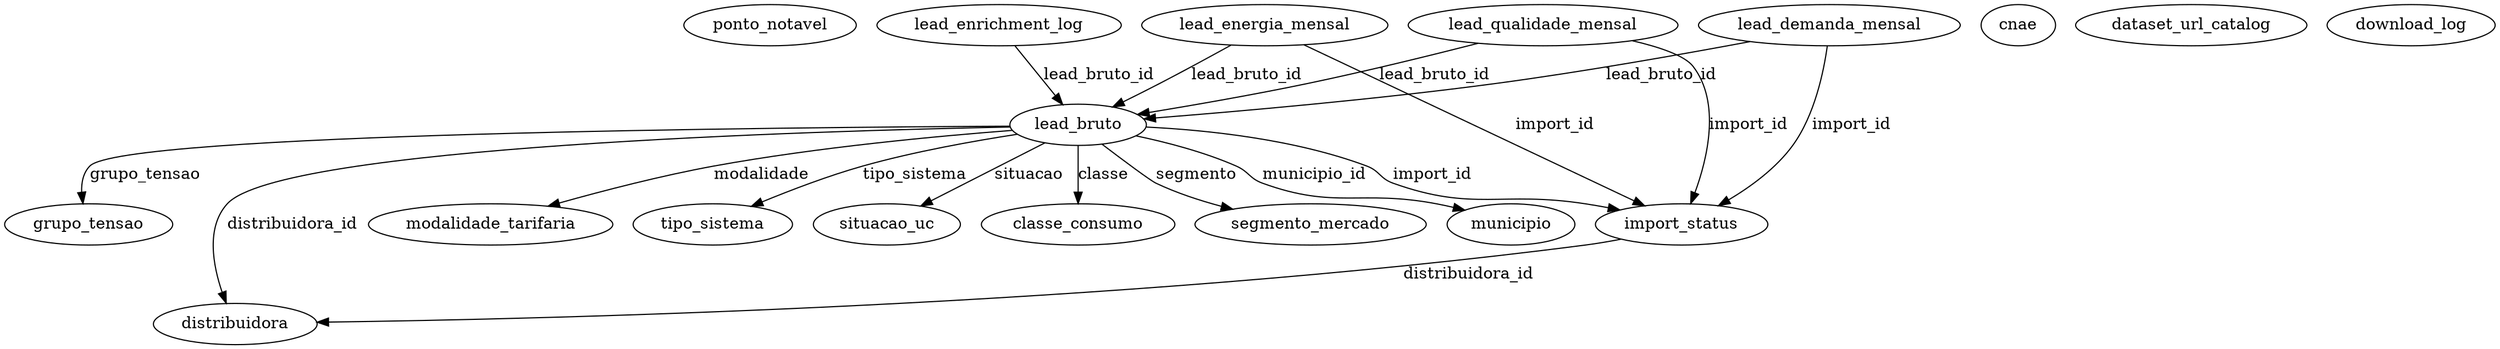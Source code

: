 // Relacionamentos FK
digraph {
	ponto_notavel
	lead_energia_mensal
	lead_energia_mensal -> lead_bruto [label=lead_bruto_id]
	lead_energia_mensal -> import_status [label=import_id]
	lead_qualidade_mensal
	lead_qualidade_mensal -> lead_bruto [label=lead_bruto_id]
	lead_qualidade_mensal -> import_status [label=import_id]
	lead_demanda_mensal
	lead_demanda_mensal -> lead_bruto [label=lead_bruto_id]
	lead_demanda_mensal -> import_status [label=import_id]
	lead_enrichment_log
	lead_enrichment_log -> lead_bruto [label=lead_bruto_id]
	modalidade_tarifaria
	tipo_sistema
	situacao_uc
	classe_consumo
	distribuidora
	segmento_mercado
	municipio
	lead_bruto
	lead_bruto -> import_status [label=import_id]
	lead_bruto -> distribuidora [label=distribuidora_id]
	lead_bruto -> grupo_tensao [label=grupo_tensao]
	lead_bruto -> modalidade_tarifaria [label=modalidade]
	lead_bruto -> tipo_sistema [label=tipo_sistema]
	lead_bruto -> situacao_uc [label=situacao]
	lead_bruto -> classe_consumo [label=classe]
	lead_bruto -> segmento_mercado [label=segmento]
	lead_bruto -> municipio [label=municipio_id]
	grupo_tensao
	cnae
	import_status
	import_status -> distribuidora [label=distribuidora_id]
	dataset_url_catalog
	download_log
}
